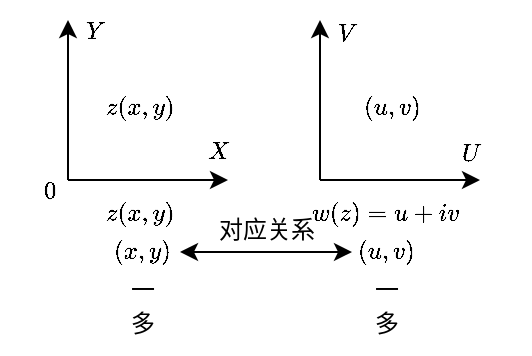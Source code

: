 <mxfile version="21.6.5" type="device">
  <diagram name="第 1 页" id="MaitGPI-S_txmcD9HwoG">
    <mxGraphModel dx="366" dy="273" grid="1" gridSize="10" guides="1" tooltips="1" connect="1" arrows="1" fold="1" page="1" pageScale="1" pageWidth="827" pageHeight="1169" math="1" shadow="0">
      <root>
        <mxCell id="0" />
        <mxCell id="jPiYd9RU20gvULt59Yll-2" value="坐标轴" parent="0" />
        <mxCell id="8UdL5ykclIeKqm7qH8z4-0" value="" style="endArrow=classic;html=1;rounded=0;fontFamily=Times New Roman;" parent="jPiYd9RU20gvULt59Yll-2" edge="1">
          <mxGeometry width="50" height="50" relative="1" as="geometry">
            <mxPoint x="280" y="440" as="sourcePoint" />
            <mxPoint x="360" y="440" as="targetPoint" />
          </mxGeometry>
        </mxCell>
        <mxCell id="d7znKjdg1P3a72jGB6Vq-0" value="$$Y$$" style="text;html=1;align=center;verticalAlign=middle;resizable=0;points=[];autosize=1;strokeColor=none;fillColor=none;fontFamily=Times New Roman;" parent="jPiYd9RU20gvULt59Yll-2" vertex="1">
          <mxGeometry x="263" y="350" width="60" height="30" as="geometry" />
        </mxCell>
        <mxCell id="d7znKjdg1P3a72jGB6Vq-4" value="$$z(x,y)$$" style="text;html=1;align=center;verticalAlign=middle;resizable=0;points=[];autosize=1;strokeColor=none;fillColor=none;fontFamily=Times New Roman;" parent="jPiYd9RU20gvULt59Yll-2" vertex="1">
          <mxGeometry x="276" y="388" width="80" height="30" as="geometry" />
        </mxCell>
        <mxCell id="Bs2IWvOhyoA5muQhtzBT-0" value="" style="endArrow=classic;html=1;rounded=0;fontFamily=Times New Roman;" edge="1" parent="jPiYd9RU20gvULt59Yll-2">
          <mxGeometry width="50" height="50" relative="1" as="geometry">
            <mxPoint x="406" y="440" as="sourcePoint" />
            <mxPoint x="486" y="440" as="targetPoint" />
          </mxGeometry>
        </mxCell>
        <mxCell id="Bs2IWvOhyoA5muQhtzBT-1" value="$$V$$" style="text;html=1;align=center;verticalAlign=middle;resizable=0;points=[];autosize=1;strokeColor=none;fillColor=none;fontFamily=Times New Roman;" vertex="1" parent="jPiYd9RU20gvULt59Yll-2">
          <mxGeometry x="389" y="351" width="60" height="30" as="geometry" />
        </mxCell>
        <mxCell id="Bs2IWvOhyoA5muQhtzBT-2" value="$$(u,v)$$" style="text;html=1;align=center;verticalAlign=middle;resizable=0;points=[];autosize=1;strokeColor=none;fillColor=none;fontFamily=Times New Roman;" vertex="1" parent="jPiYd9RU20gvULt59Yll-2">
          <mxGeometry x="407" y="388" width="70" height="30" as="geometry" />
        </mxCell>
        <mxCell id="Bs2IWvOhyoA5muQhtzBT-3" value="" style="endArrow=classic;html=1;rounded=0;fontFamily=Times New Roman;" edge="1" parent="jPiYd9RU20gvULt59Yll-2">
          <mxGeometry width="50" height="50" relative="1" as="geometry">
            <mxPoint x="406" y="440" as="sourcePoint" />
            <mxPoint x="406" y="360" as="targetPoint" />
          </mxGeometry>
        </mxCell>
        <mxCell id="Bs2IWvOhyoA5muQhtzBT-4" value="$$U$$" style="text;html=1;align=center;verticalAlign=middle;resizable=0;points=[];autosize=1;strokeColor=none;fillColor=none;fontFamily=Times New Roman;" vertex="1" parent="jPiYd9RU20gvULt59Yll-2">
          <mxGeometry x="451" y="411" width="60" height="30" as="geometry" />
        </mxCell>
        <mxCell id="Bs2IWvOhyoA5muQhtzBT-5" value="$$z(x,y)$$" style="text;html=1;align=center;verticalAlign=middle;resizable=0;points=[];autosize=1;strokeColor=none;fillColor=none;fontFamily=Times New Roman;" vertex="1" parent="jPiYd9RU20gvULt59Yll-2">
          <mxGeometry x="276" y="441" width="80" height="30" as="geometry" />
        </mxCell>
        <mxCell id="jPiYd9RU20gvULt59Yll-3" value="图线" parent="0" />
        <mxCell id="8UdL5ykclIeKqm7qH8z4-3" value="" style="endArrow=classic;html=1;rounded=0;fontFamily=Times New Roman;" parent="jPiYd9RU20gvULt59Yll-3" edge="1">
          <mxGeometry width="50" height="50" relative="1" as="geometry">
            <mxPoint x="280" y="440" as="sourcePoint" />
            <mxPoint x="280" y="360" as="targetPoint" />
          </mxGeometry>
        </mxCell>
        <mxCell id="8UdL5ykclIeKqm7qH8z4-2" value="文本" parent="0" />
        <mxCell id="znfay48kux2PREKNp4i7-4" value="$$X$$" style="text;html=1;align=center;verticalAlign=middle;resizable=0;points=[];autosize=1;strokeColor=none;fillColor=none;fontFamily=Times New Roman;" parent="8UdL5ykclIeKqm7qH8z4-2" vertex="1">
          <mxGeometry x="325" y="410" width="60" height="30" as="geometry" />
        </mxCell>
        <mxCell id="znfay48kux2PREKNp4i7-12" value="$$0$$" style="text;html=1;align=center;verticalAlign=middle;resizable=0;points=[];autosize=1;strokeColor=none;fillColor=none;fontFamily=Times New Roman;" parent="8UdL5ykclIeKqm7qH8z4-2" vertex="1">
          <mxGeometry x="246" y="430" width="50" height="30" as="geometry" />
        </mxCell>
        <mxCell id="Bs2IWvOhyoA5muQhtzBT-6" value="$$(x,y)$$" style="text;html=1;align=center;verticalAlign=middle;resizable=0;points=[];autosize=1;strokeColor=none;fillColor=none;fontFamily=Times New Roman;" vertex="1" parent="8UdL5ykclIeKqm7qH8z4-2">
          <mxGeometry x="282" y="460" width="70" height="30" as="geometry" />
        </mxCell>
        <mxCell id="Bs2IWvOhyoA5muQhtzBT-7" value="$$w(z)=u+iv$$" style="text;html=1;align=center;verticalAlign=middle;resizable=0;points=[];autosize=1;strokeColor=none;fillColor=none;fontFamily=Times New Roman;" vertex="1" parent="8UdL5ykclIeKqm7qH8z4-2">
          <mxGeometry x="388" y="441" width="100" height="30" as="geometry" />
        </mxCell>
        <mxCell id="Bs2IWvOhyoA5muQhtzBT-8" value="$$(u,v)$$" style="text;html=1;align=center;verticalAlign=middle;resizable=0;points=[];autosize=1;strokeColor=none;fillColor=none;fontFamily=Times New Roman;" vertex="1" parent="8UdL5ykclIeKqm7qH8z4-2">
          <mxGeometry x="404" y="460" width="70" height="30" as="geometry" />
        </mxCell>
        <mxCell id="Bs2IWvOhyoA5muQhtzBT-9" value="" style="endArrow=classic;startArrow=classic;html=1;rounded=0;" edge="1" parent="8UdL5ykclIeKqm7qH8z4-2">
          <mxGeometry width="50" height="50" relative="1" as="geometry">
            <mxPoint x="336" y="476" as="sourcePoint" />
            <mxPoint x="422" y="476" as="targetPoint" />
          </mxGeometry>
        </mxCell>
        <mxCell id="Bs2IWvOhyoA5muQhtzBT-10" value="对应关系" style="text;html=1;align=center;verticalAlign=middle;resizable=0;points=[];autosize=1;strokeColor=none;fillColor=none;fontFamily=黑体;" vertex="1" parent="8UdL5ykclIeKqm7qH8z4-2">
          <mxGeometry x="344" y="450" width="70" height="30" as="geometry" />
        </mxCell>
        <mxCell id="Bs2IWvOhyoA5muQhtzBT-11" value="一" style="text;html=1;align=center;verticalAlign=middle;resizable=0;points=[];autosize=1;strokeColor=none;fillColor=none;fontFamily=黑体;" vertex="1" parent="8UdL5ykclIeKqm7qH8z4-2">
          <mxGeometry x="297" y="480" width="40" height="30" as="geometry" />
        </mxCell>
        <mxCell id="Bs2IWvOhyoA5muQhtzBT-12" value="多" style="text;html=1;align=center;verticalAlign=middle;resizable=0;points=[];autosize=1;strokeColor=none;fillColor=none;fontFamily=黑体;" vertex="1" parent="8UdL5ykclIeKqm7qH8z4-2">
          <mxGeometry x="297" y="497" width="40" height="30" as="geometry" />
        </mxCell>
        <mxCell id="Bs2IWvOhyoA5muQhtzBT-13" value="一" style="text;html=1;align=center;verticalAlign=middle;resizable=0;points=[];autosize=1;strokeColor=none;fillColor=none;fontFamily=黑体;" vertex="1" parent="8UdL5ykclIeKqm7qH8z4-2">
          <mxGeometry x="419" y="480" width="40" height="30" as="geometry" />
        </mxCell>
        <mxCell id="Bs2IWvOhyoA5muQhtzBT-14" value="多" style="text;html=1;align=center;verticalAlign=middle;resizable=0;points=[];autosize=1;strokeColor=none;fillColor=none;fontFamily=黑体;" vertex="1" parent="8UdL5ykclIeKqm7qH8z4-2">
          <mxGeometry x="419" y="497" width="40" height="30" as="geometry" />
        </mxCell>
      </root>
    </mxGraphModel>
  </diagram>
</mxfile>
